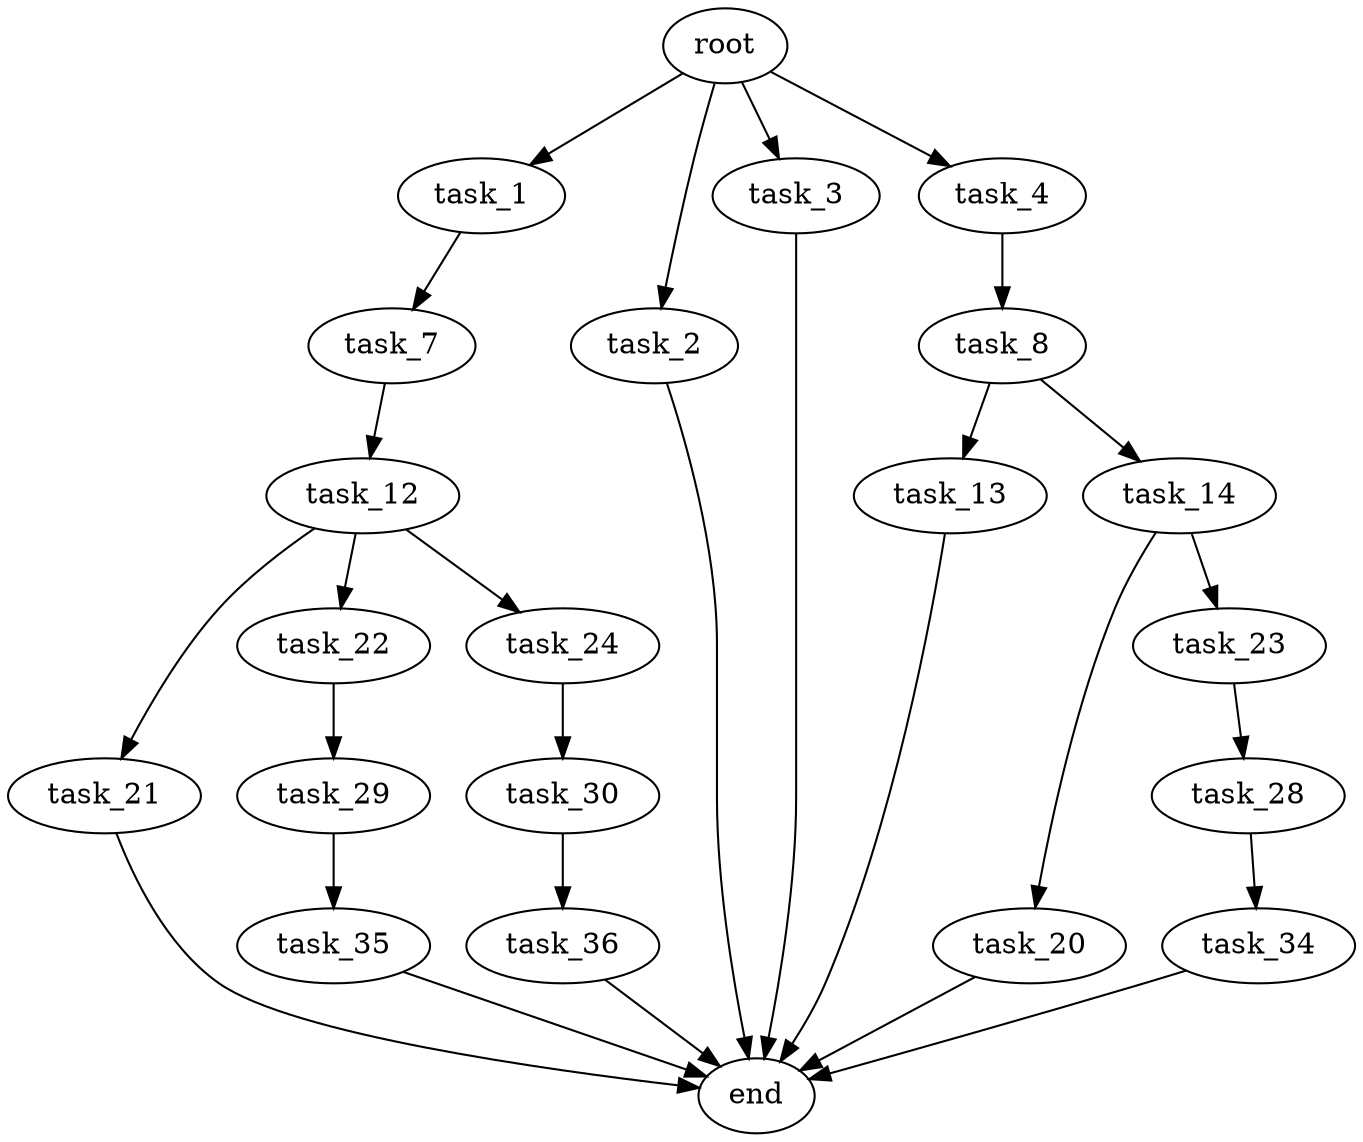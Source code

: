digraph G {
  root [size="0.000000"];
  task_1 [size="549755813888.000000"];
  task_2 [size="1600597763.000000"];
  task_3 [size="782757789696.000000"];
  task_4 [size="3219877625.000000"];
  task_7 [size="2880255951.000000"];
  task_8 [size="281605750643.000000"];
  task_12 [size="1411031267192.000000"];
  task_13 [size="5127611717.000000"];
  task_14 [size="442306582200.000000"];
  task_20 [size="26990784980.000000"];
  task_21 [size="107689219320.000000"];
  task_22 [size="134217728000.000000"];
  task_23 [size="782757789696.000000"];
  task_24 [size="449776322543.000000"];
  task_28 [size="28991029248.000000"];
  task_29 [size="1133555867.000000"];
  task_30 [size="452557287073.000000"];
  task_34 [size="85058511049.000000"];
  task_35 [size="8589934592.000000"];
  task_36 [size="12413345874.000000"];
  end [size="0.000000"];

  root -> task_1 [size="1.000000"];
  root -> task_2 [size="1.000000"];
  root -> task_3 [size="1.000000"];
  root -> task_4 [size="1.000000"];
  task_1 -> task_7 [size="536870912.000000"];
  task_2 -> end [size="1.000000"];
  task_3 -> end [size="1.000000"];
  task_4 -> task_8 [size="209715200.000000"];
  task_7 -> task_12 [size="75497472.000000"];
  task_8 -> task_13 [size="209715200.000000"];
  task_8 -> task_14 [size="209715200.000000"];
  task_12 -> task_21 [size="838860800.000000"];
  task_12 -> task_22 [size="838860800.000000"];
  task_12 -> task_24 [size="838860800.000000"];
  task_13 -> end [size="1.000000"];
  task_14 -> task_20 [size="301989888.000000"];
  task_14 -> task_23 [size="301989888.000000"];
  task_20 -> end [size="1.000000"];
  task_21 -> end [size="1.000000"];
  task_22 -> task_29 [size="209715200.000000"];
  task_23 -> task_28 [size="679477248.000000"];
  task_24 -> task_30 [size="838860800.000000"];
  task_28 -> task_34 [size="75497472.000000"];
  task_29 -> task_35 [size="75497472.000000"];
  task_30 -> task_36 [size="536870912.000000"];
  task_34 -> end [size="1.000000"];
  task_35 -> end [size="1.000000"];
  task_36 -> end [size="1.000000"];
}
